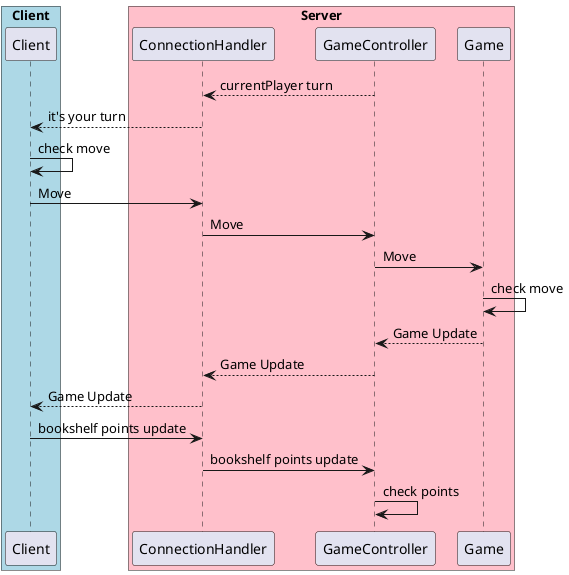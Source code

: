 @startuml

box "Client" #LightBlue
participant Client
end box

box "Server" #Pink
participant ConnectionHandler
participant GameController
participant Game
end box

ConnectionHandler <-- GameController: currentPlayer turn
ConnectionHandler -->Client: it's your turn
Client->Client: check move
Client-> ConnectionHandler: Move
ConnectionHandler->GameController: Move
GameController->Game: Move
Game->Game: check move
Game--> GameController: Game Update
GameController-->ConnectionHandler: Game Update
ConnectionHandler-->Client: Game Update
Client->ConnectionHandler: bookshelf points update
ConnectionHandler->GameController: bookshelf points update
GameController->GameController: check points





@enduml